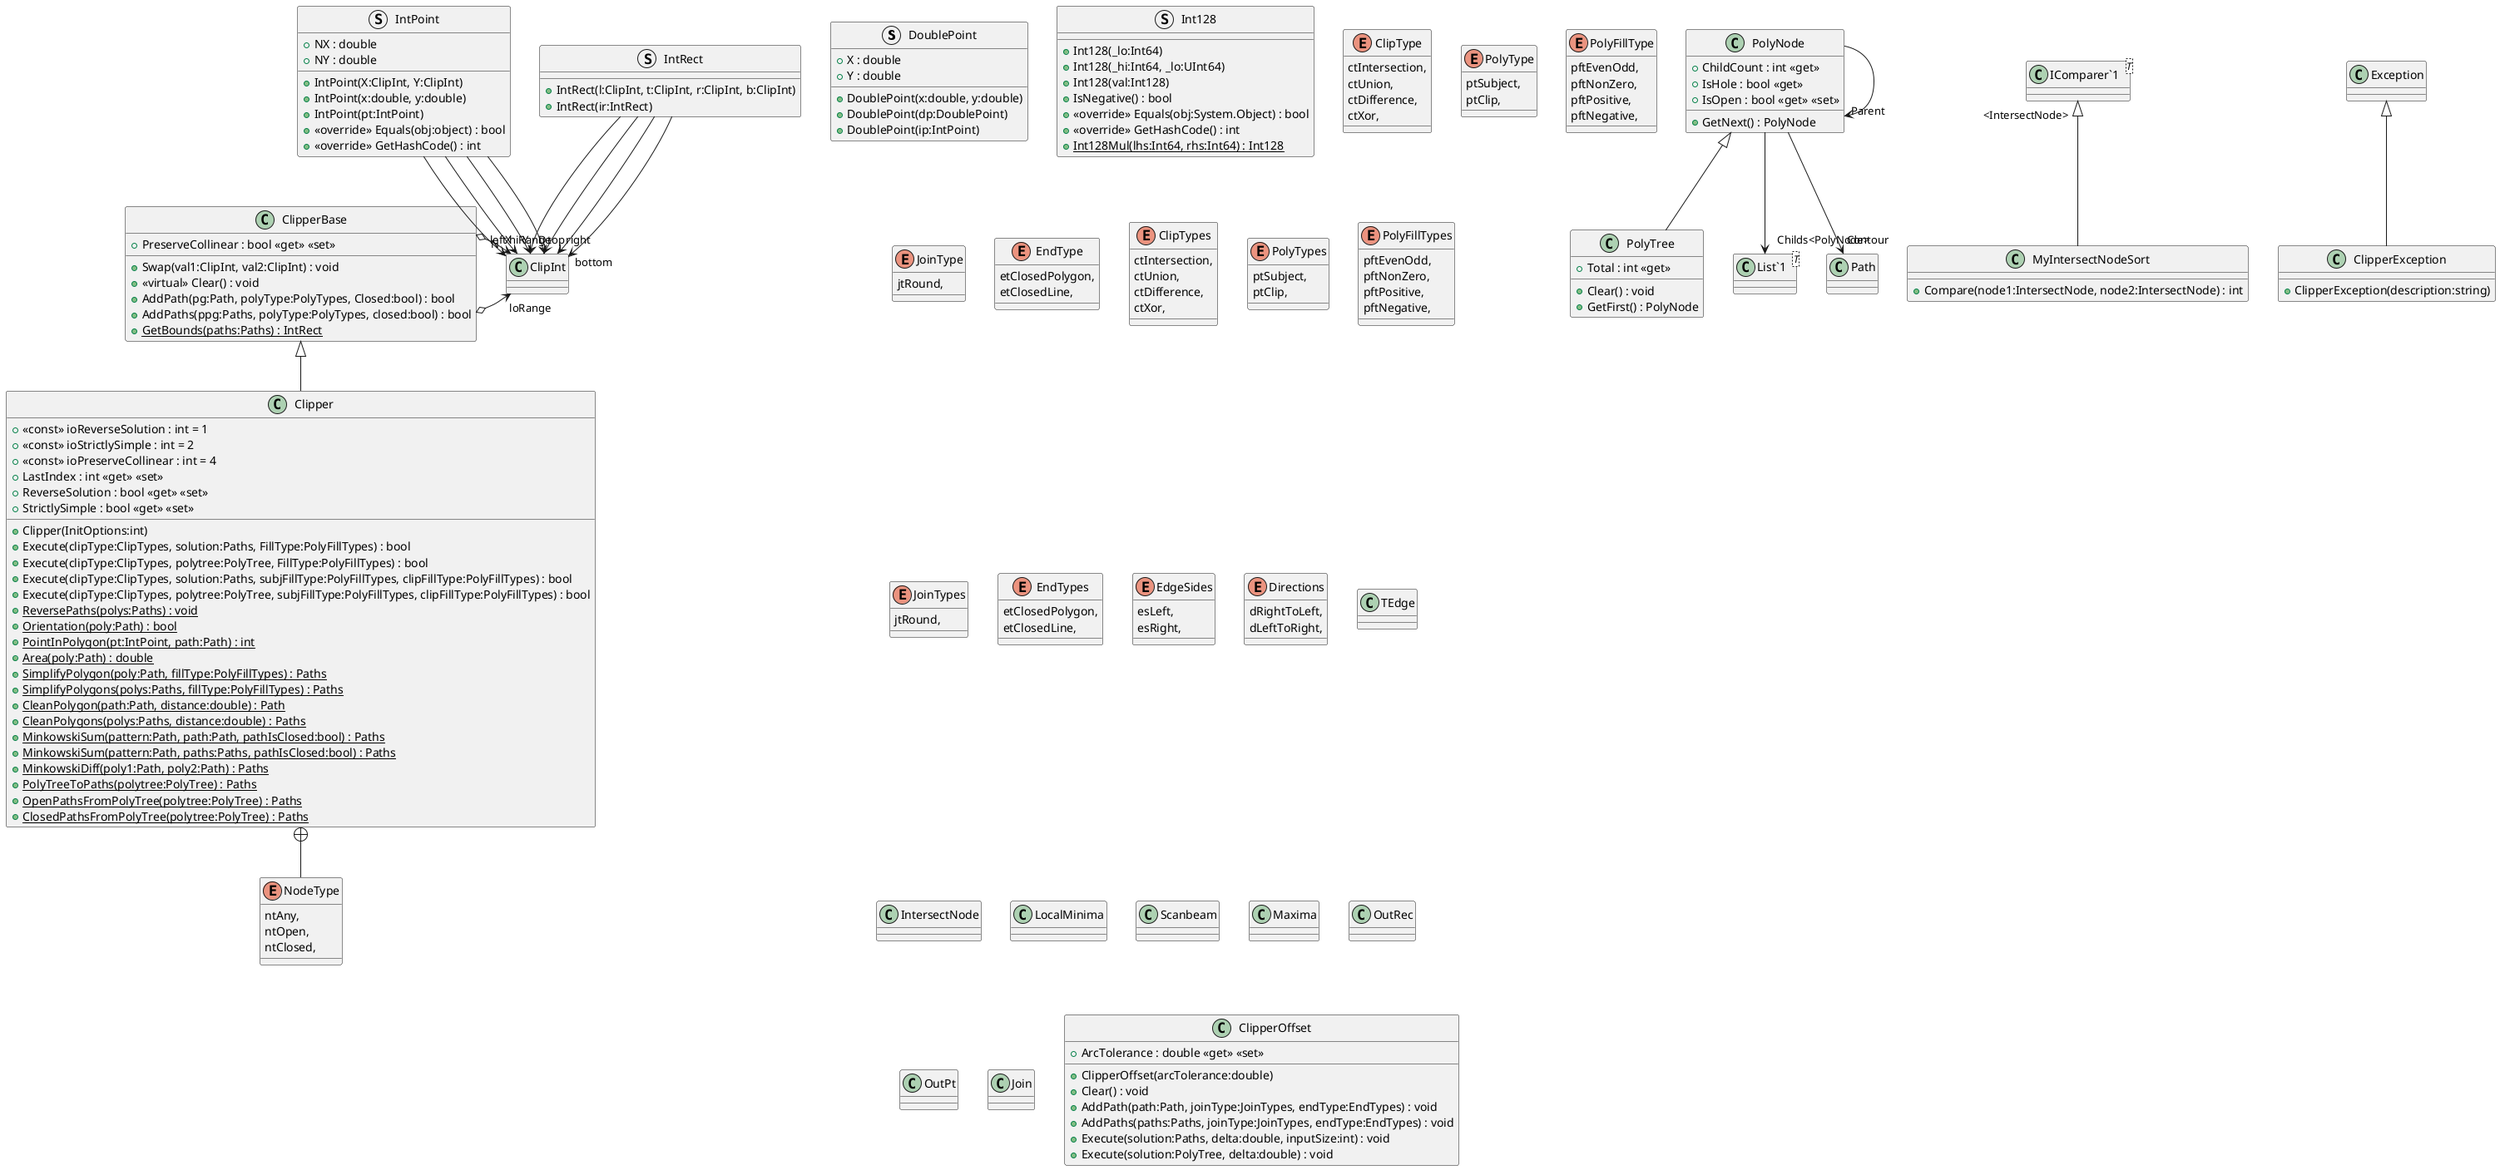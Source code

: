 @startuml
struct DoublePoint {
    + X : double
    + Y : double
    + DoublePoint(x:double, y:double)
    + DoublePoint(dp:DoublePoint)
    + DoublePoint(ip:IntPoint)
}
class PolyTree {
    + Clear() : void
    + GetFirst() : PolyNode
    + Total : int <<get>>
}
class PolyNode {
    + ChildCount : int <<get>>
    + GetNext() : PolyNode
    + IsHole : bool <<get>>
    + IsOpen : bool <<get>> <<set>>
}
struct Int128 {
    + Int128(_lo:Int64)
    + Int128(_hi:Int64, _lo:UInt64)
    + Int128(val:Int128)
    + IsNegative() : bool
    + <<override>> Equals(obj:System.Object) : bool
    + <<override>> GetHashCode() : int
    + {static} Int128Mul(lhs:Int64, rhs:Int64) : Int128
}
struct IntPoint {
    + NX : double
    + NY : double
    + IntPoint(X:ClipInt, Y:ClipInt)
    + IntPoint(x:double, y:double)
    + IntPoint(pt:IntPoint)
    + <<override>> Equals(obj:object) : bool
    + <<override>> GetHashCode() : int
}
struct IntRect {
    + IntRect(l:ClipInt, t:ClipInt, r:ClipInt, b:ClipInt)
    + IntRect(ir:IntRect)
}
enum ClipType {
    ctIntersection,
    ctUnion,
    ctDifference,
    ctXor,
}
enum PolyType {
    ptSubject,
    ptClip,
}
enum PolyFillType {
    pftEvenOdd,
    pftNonZero,
    pftPositive,
    pftNegative,
}
enum JoinType {
    jtRound,
}
enum EndType {
    etClosedPolygon,
    etClosedLine,
}
enum ClipTypes {
    ctIntersection,
    ctUnion,
    ctDifference,
    ctXor,
}
enum PolyTypes {
    ptSubject,
    ptClip,
}
enum PolyFillTypes {
    pftEvenOdd,
    pftNonZero,
    pftPositive,
    pftNegative,
}
enum JoinTypes {
    jtRound,
}
enum EndTypes {
    etClosedPolygon,
    etClosedLine,
}
enum EdgeSides {
    esLeft,
    esRight,
}
enum Directions {
    dRightToLeft,
    dLeftToRight,
}
class TEdge {
}
class IntersectNode {
}
class MyIntersectNodeSort {
    + Compare(node1:IntersectNode, node2:IntersectNode) : int
}
class LocalMinima {
}
class Scanbeam {
}
class Maxima {
}
class OutRec {
}
class OutPt {
}
class Join {
}
class ClipperBase {
    + PreserveCollinear : bool <<get>> <<set>>
    + Swap(val1:ClipInt, val2:ClipInt) : void
    + <<virtual>> Clear() : void
    + AddPath(pg:Path, polyType:PolyTypes, Closed:bool) : bool
    + AddPaths(ppg:Paths, polyType:PolyTypes, closed:bool) : bool
    + {static} GetBounds(paths:Paths) : IntRect
}
class Clipper {
    + <<const>> ioReverseSolution : int = 1
    + <<const>> ioStrictlySimple : int = 2
    + <<const>> ioPreserveCollinear : int = 4
    + Clipper(InitOptions:int)
    + LastIndex : int <<get>> <<set>>
    + ReverseSolution : bool <<get>> <<set>>
    + StrictlySimple : bool <<get>> <<set>>
    + Execute(clipType:ClipTypes, solution:Paths, FillType:PolyFillTypes) : bool
    + Execute(clipType:ClipTypes, polytree:PolyTree, FillType:PolyFillTypes) : bool
    + Execute(clipType:ClipTypes, solution:Paths, subjFillType:PolyFillTypes, clipFillType:PolyFillTypes) : bool
    + Execute(clipType:ClipTypes, polytree:PolyTree, subjFillType:PolyFillTypes, clipFillType:PolyFillTypes) : bool
    + {static} ReversePaths(polys:Paths) : void
    + {static} Orientation(poly:Path) : bool
    + {static} PointInPolygon(pt:IntPoint, path:Path) : int
    + {static} Area(poly:Path) : double
    + {static} SimplifyPolygon(poly:Path, fillType:PolyFillTypes) : Paths
    + {static} SimplifyPolygons(polys:Paths, fillType:PolyFillTypes) : Paths
    + {static} CleanPolygon(path:Path, distance:double) : Path
    + {static} CleanPolygons(polys:Paths, distance:double) : Paths
    + {static} MinkowskiSum(pattern:Path, path:Path, pathIsClosed:bool) : Paths
    + {static} MinkowskiSum(pattern:Path, paths:Paths, pathIsClosed:bool) : Paths
    + {static} MinkowskiDiff(poly1:Path, poly2:Path) : Paths
    + {static} PolyTreeToPaths(polytree:PolyTree) : Paths
    + {static} OpenPathsFromPolyTree(polytree:PolyTree) : Paths
    + {static} ClosedPathsFromPolyTree(polytree:PolyTree) : Paths
}
class ClipperOffset {
    + ArcTolerance : double <<get>> <<set>>
    + ClipperOffset(arcTolerance:double)
    + Clear() : void
    + AddPath(path:Path, joinType:JoinTypes, endType:EndTypes) : void
    + AddPaths(paths:Paths, joinType:JoinTypes, endType:EndTypes) : void
    + Execute(solution:Paths, delta:double, inputSize:int) : void
    + Execute(solution:PolyTree, delta:double) : void
}
class ClipperException {
    + ClipperException(description:string)
}
class "List`1"<T> {
}
class "IComparer`1"<T> {
}
enum NodeType {
    ntAny,
    ntOpen,
    ntClosed,
}
PolyNode <|-- PolyTree
PolyNode --> "Contour" Path
PolyNode --> "Childs<PolyNode>" "List`1"
PolyNode --> "Parent" PolyNode
IntPoint --> "N" ClipInt
IntPoint --> "X" ClipInt
IntPoint --> "Y" ClipInt
IntPoint --> "D" ClipInt
IntRect --> "left" ClipInt
IntRect --> "top" ClipInt
IntRect --> "right" ClipInt
IntRect --> "bottom" ClipInt
"IComparer`1" "<IntersectNode>" <|-- MyIntersectNodeSort
ClipperBase o-> "loRange" ClipInt
ClipperBase o-> "hiRange" ClipInt
ClipperBase <|-- Clipper
Exception <|-- ClipperException
Clipper +-- NodeType
@enduml

